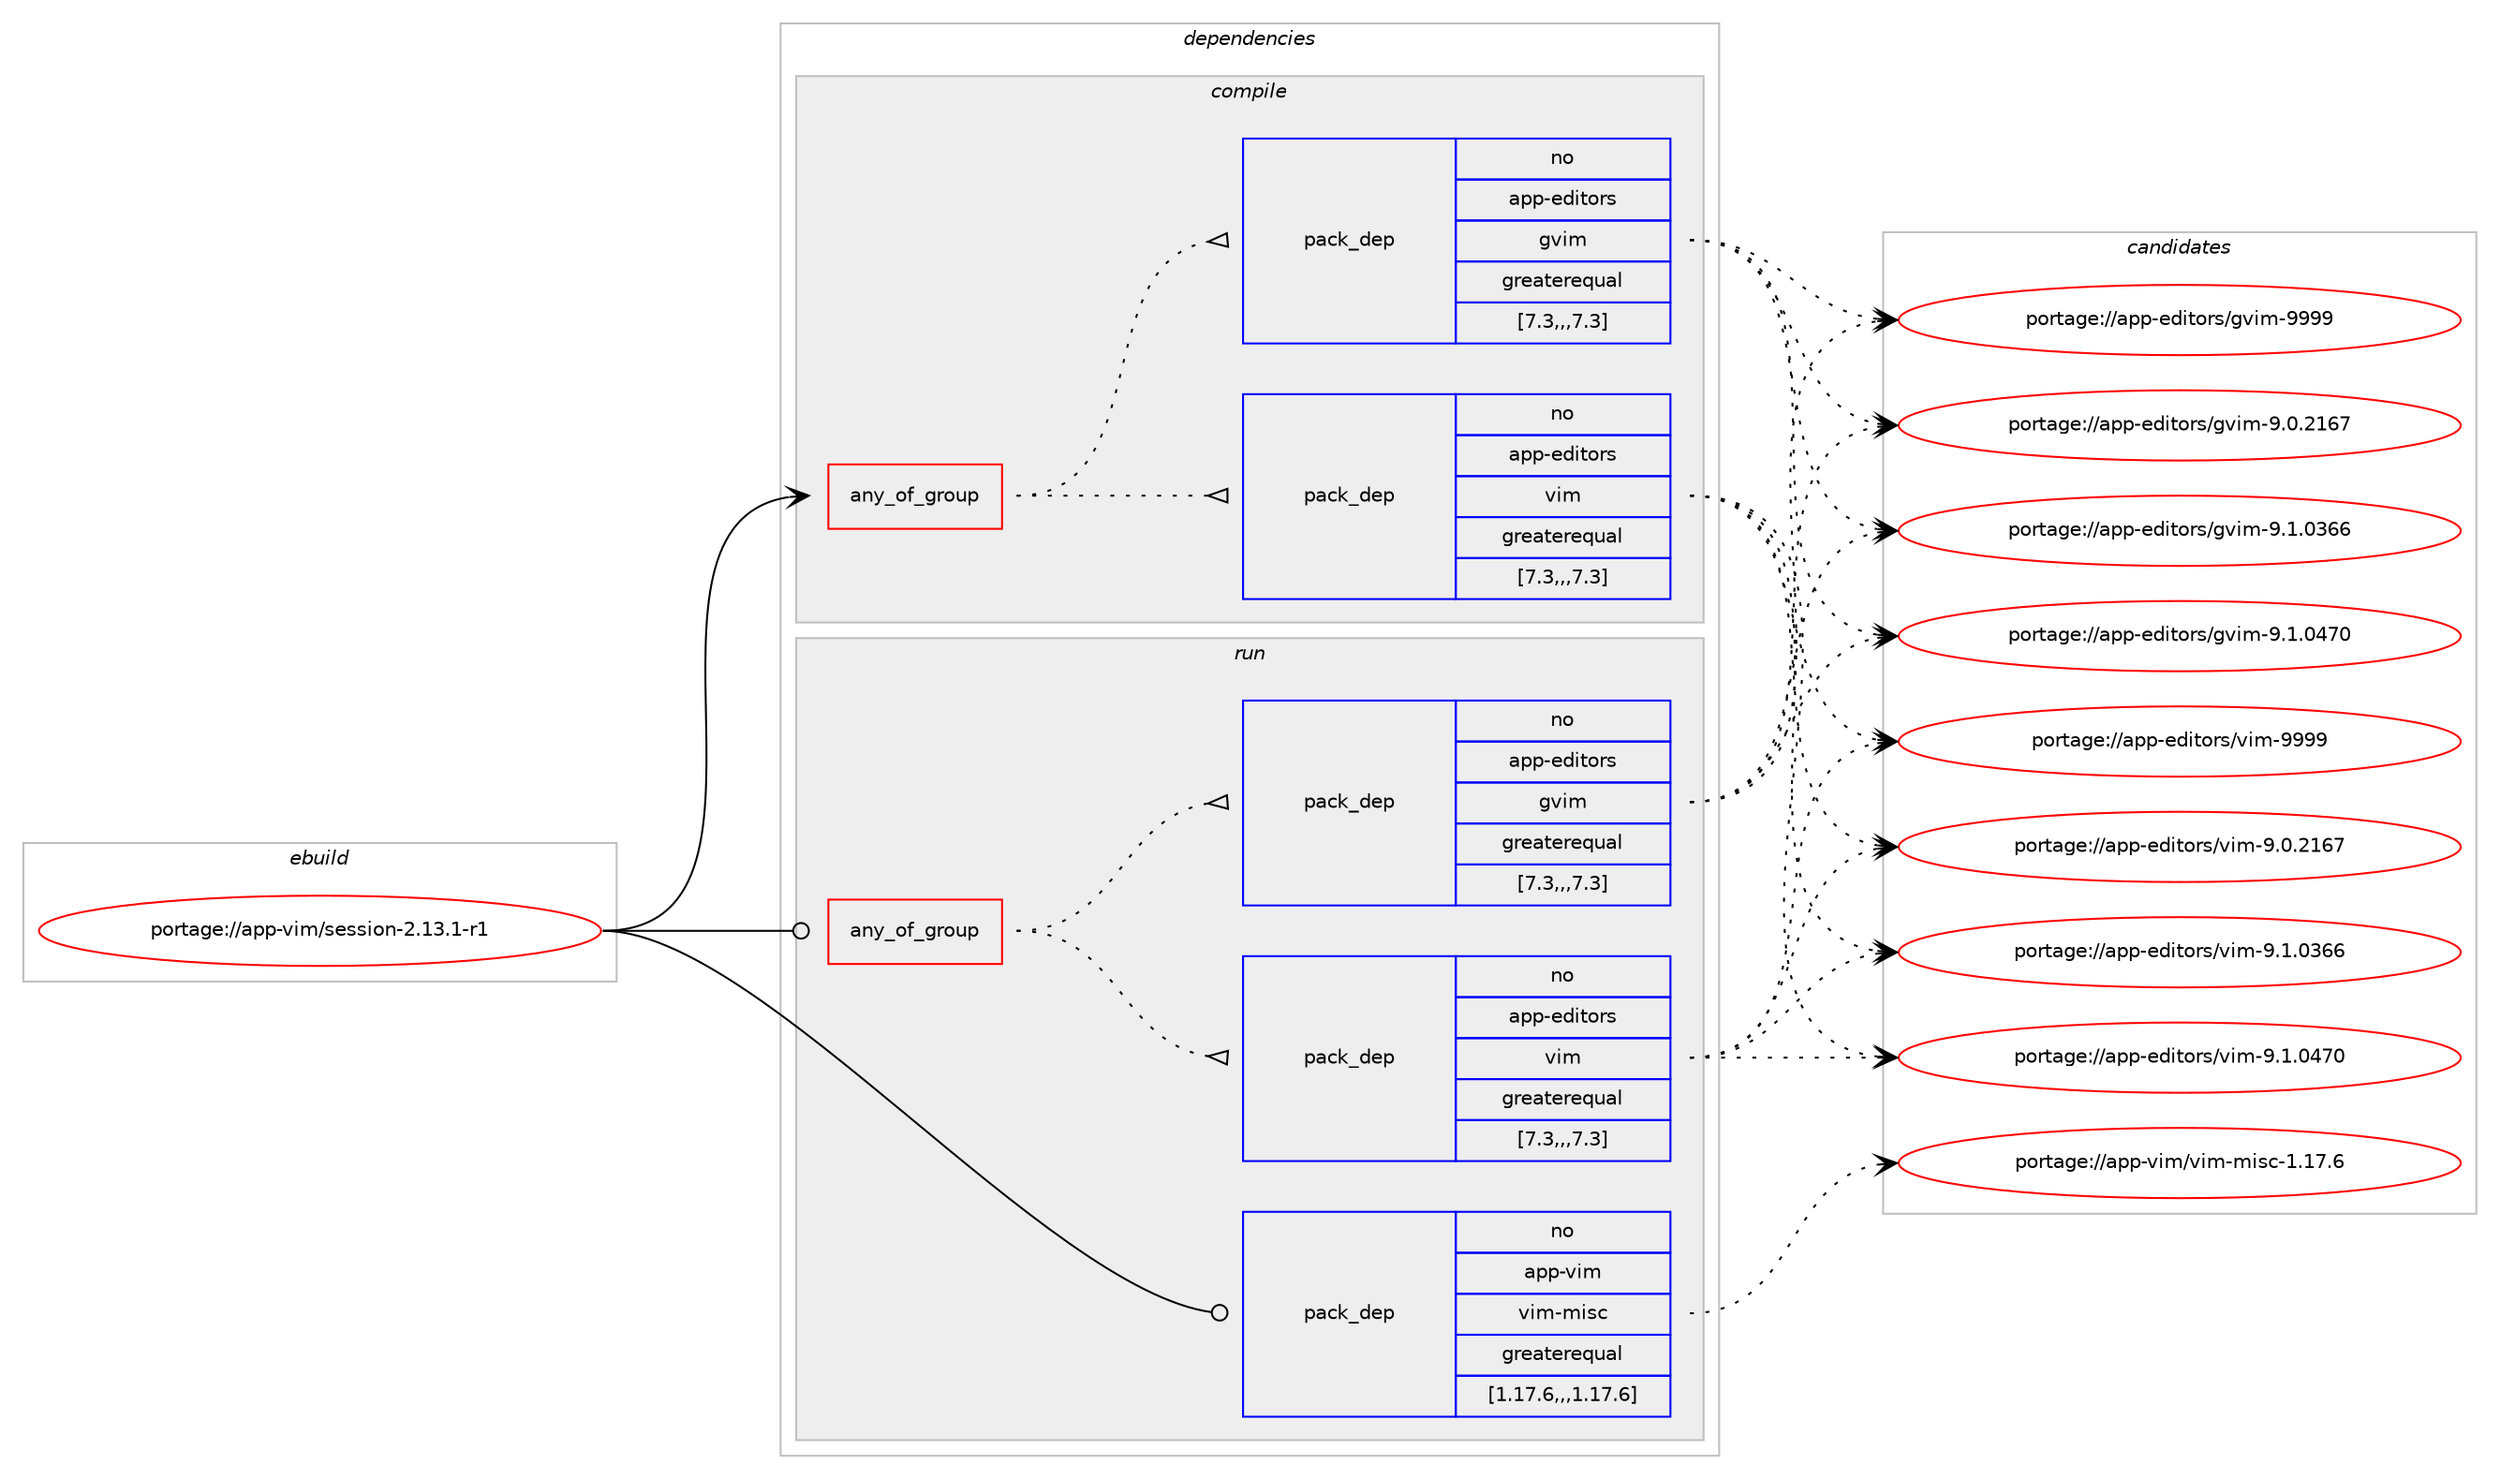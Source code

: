 digraph prolog {

# *************
# Graph options
# *************

newrank=true;
concentrate=true;
compound=true;
graph [rankdir=LR,fontname=Helvetica,fontsize=10,ranksep=1.5];#, ranksep=2.5, nodesep=0.2];
edge  [arrowhead=vee];
node  [fontname=Helvetica,fontsize=10];

# **********
# The ebuild
# **********

subgraph cluster_leftcol {
color=gray;
rank=same;
label=<<i>ebuild</i>>;
id [label="portage://app-vim/session-2.13.1-r1", color=red, width=4, href="../app-vim/session-2.13.1-r1.svg"];
}

# ****************
# The dependencies
# ****************

subgraph cluster_midcol {
color=gray;
label=<<i>dependencies</i>>;
subgraph cluster_compile {
fillcolor="#eeeeee";
style=filled;
label=<<i>compile</i>>;
subgraph any712 {
dependency60580 [label=<<TABLE BORDER="0" CELLBORDER="1" CELLSPACING="0" CELLPADDING="4"><TR><TD CELLPADDING="10">any_of_group</TD></TR></TABLE>>, shape=none, color=red];subgraph pack43874 {
dependency60581 [label=<<TABLE BORDER="0" CELLBORDER="1" CELLSPACING="0" CELLPADDING="4" WIDTH="220"><TR><TD ROWSPAN="6" CELLPADDING="30">pack_dep</TD></TR><TR><TD WIDTH="110">no</TD></TR><TR><TD>app-editors</TD></TR><TR><TD>vim</TD></TR><TR><TD>greaterequal</TD></TR><TR><TD>[7.3,,,7.3]</TD></TR></TABLE>>, shape=none, color=blue];
}
dependency60580:e -> dependency60581:w [weight=20,style="dotted",arrowhead="oinv"];
subgraph pack43875 {
dependency60582 [label=<<TABLE BORDER="0" CELLBORDER="1" CELLSPACING="0" CELLPADDING="4" WIDTH="220"><TR><TD ROWSPAN="6" CELLPADDING="30">pack_dep</TD></TR><TR><TD WIDTH="110">no</TD></TR><TR><TD>app-editors</TD></TR><TR><TD>gvim</TD></TR><TR><TD>greaterequal</TD></TR><TR><TD>[7.3,,,7.3]</TD></TR></TABLE>>, shape=none, color=blue];
}
dependency60580:e -> dependency60582:w [weight=20,style="dotted",arrowhead="oinv"];
}
id:e -> dependency60580:w [weight=20,style="solid",arrowhead="vee"];
}
subgraph cluster_compileandrun {
fillcolor="#eeeeee";
style=filled;
label=<<i>compile and run</i>>;
}
subgraph cluster_run {
fillcolor="#eeeeee";
style=filled;
label=<<i>run</i>>;
subgraph any713 {
dependency60583 [label=<<TABLE BORDER="0" CELLBORDER="1" CELLSPACING="0" CELLPADDING="4"><TR><TD CELLPADDING="10">any_of_group</TD></TR></TABLE>>, shape=none, color=red];subgraph pack43876 {
dependency60584 [label=<<TABLE BORDER="0" CELLBORDER="1" CELLSPACING="0" CELLPADDING="4" WIDTH="220"><TR><TD ROWSPAN="6" CELLPADDING="30">pack_dep</TD></TR><TR><TD WIDTH="110">no</TD></TR><TR><TD>app-editors</TD></TR><TR><TD>vim</TD></TR><TR><TD>greaterequal</TD></TR><TR><TD>[7.3,,,7.3]</TD></TR></TABLE>>, shape=none, color=blue];
}
dependency60583:e -> dependency60584:w [weight=20,style="dotted",arrowhead="oinv"];
subgraph pack43877 {
dependency60585 [label=<<TABLE BORDER="0" CELLBORDER="1" CELLSPACING="0" CELLPADDING="4" WIDTH="220"><TR><TD ROWSPAN="6" CELLPADDING="30">pack_dep</TD></TR><TR><TD WIDTH="110">no</TD></TR><TR><TD>app-editors</TD></TR><TR><TD>gvim</TD></TR><TR><TD>greaterequal</TD></TR><TR><TD>[7.3,,,7.3]</TD></TR></TABLE>>, shape=none, color=blue];
}
dependency60583:e -> dependency60585:w [weight=20,style="dotted",arrowhead="oinv"];
}
id:e -> dependency60583:w [weight=20,style="solid",arrowhead="odot"];
subgraph pack43878 {
dependency60586 [label=<<TABLE BORDER="0" CELLBORDER="1" CELLSPACING="0" CELLPADDING="4" WIDTH="220"><TR><TD ROWSPAN="6" CELLPADDING="30">pack_dep</TD></TR><TR><TD WIDTH="110">no</TD></TR><TR><TD>app-vim</TD></TR><TR><TD>vim-misc</TD></TR><TR><TD>greaterequal</TD></TR><TR><TD>[1.17.6,,,1.17.6]</TD></TR></TABLE>>, shape=none, color=blue];
}
id:e -> dependency60586:w [weight=20,style="solid",arrowhead="odot"];
}
}

# **************
# The candidates
# **************

subgraph cluster_choices {
rank=same;
color=gray;
label=<<i>candidates</i>>;

subgraph choice43874 {
color=black;
nodesep=1;
choice971121124510110010511611111411547118105109455746484650495455 [label="portage://app-editors/vim-9.0.2167", color=red, width=4,href="../app-editors/vim-9.0.2167.svg"];
choice971121124510110010511611111411547118105109455746494648515454 [label="portage://app-editors/vim-9.1.0366", color=red, width=4,href="../app-editors/vim-9.1.0366.svg"];
choice971121124510110010511611111411547118105109455746494648525548 [label="portage://app-editors/vim-9.1.0470", color=red, width=4,href="../app-editors/vim-9.1.0470.svg"];
choice9711211245101100105116111114115471181051094557575757 [label="portage://app-editors/vim-9999", color=red, width=4,href="../app-editors/vim-9999.svg"];
dependency60581:e -> choice971121124510110010511611111411547118105109455746484650495455:w [style=dotted,weight="100"];
dependency60581:e -> choice971121124510110010511611111411547118105109455746494648515454:w [style=dotted,weight="100"];
dependency60581:e -> choice971121124510110010511611111411547118105109455746494648525548:w [style=dotted,weight="100"];
dependency60581:e -> choice9711211245101100105116111114115471181051094557575757:w [style=dotted,weight="100"];
}
subgraph choice43875 {
color=black;
nodesep=1;
choice971121124510110010511611111411547103118105109455746484650495455 [label="portage://app-editors/gvim-9.0.2167", color=red, width=4,href="../app-editors/gvim-9.0.2167.svg"];
choice971121124510110010511611111411547103118105109455746494648515454 [label="portage://app-editors/gvim-9.1.0366", color=red, width=4,href="../app-editors/gvim-9.1.0366.svg"];
choice971121124510110010511611111411547103118105109455746494648525548 [label="portage://app-editors/gvim-9.1.0470", color=red, width=4,href="../app-editors/gvim-9.1.0470.svg"];
choice9711211245101100105116111114115471031181051094557575757 [label="portage://app-editors/gvim-9999", color=red, width=4,href="../app-editors/gvim-9999.svg"];
dependency60582:e -> choice971121124510110010511611111411547103118105109455746484650495455:w [style=dotted,weight="100"];
dependency60582:e -> choice971121124510110010511611111411547103118105109455746494648515454:w [style=dotted,weight="100"];
dependency60582:e -> choice971121124510110010511611111411547103118105109455746494648525548:w [style=dotted,weight="100"];
dependency60582:e -> choice9711211245101100105116111114115471031181051094557575757:w [style=dotted,weight="100"];
}
subgraph choice43876 {
color=black;
nodesep=1;
choice971121124510110010511611111411547118105109455746484650495455 [label="portage://app-editors/vim-9.0.2167", color=red, width=4,href="../app-editors/vim-9.0.2167.svg"];
choice971121124510110010511611111411547118105109455746494648515454 [label="portage://app-editors/vim-9.1.0366", color=red, width=4,href="../app-editors/vim-9.1.0366.svg"];
choice971121124510110010511611111411547118105109455746494648525548 [label="portage://app-editors/vim-9.1.0470", color=red, width=4,href="../app-editors/vim-9.1.0470.svg"];
choice9711211245101100105116111114115471181051094557575757 [label="portage://app-editors/vim-9999", color=red, width=4,href="../app-editors/vim-9999.svg"];
dependency60584:e -> choice971121124510110010511611111411547118105109455746484650495455:w [style=dotted,weight="100"];
dependency60584:e -> choice971121124510110010511611111411547118105109455746494648515454:w [style=dotted,weight="100"];
dependency60584:e -> choice971121124510110010511611111411547118105109455746494648525548:w [style=dotted,weight="100"];
dependency60584:e -> choice9711211245101100105116111114115471181051094557575757:w [style=dotted,weight="100"];
}
subgraph choice43877 {
color=black;
nodesep=1;
choice971121124510110010511611111411547103118105109455746484650495455 [label="portage://app-editors/gvim-9.0.2167", color=red, width=4,href="../app-editors/gvim-9.0.2167.svg"];
choice971121124510110010511611111411547103118105109455746494648515454 [label="portage://app-editors/gvim-9.1.0366", color=red, width=4,href="../app-editors/gvim-9.1.0366.svg"];
choice971121124510110010511611111411547103118105109455746494648525548 [label="portage://app-editors/gvim-9.1.0470", color=red, width=4,href="../app-editors/gvim-9.1.0470.svg"];
choice9711211245101100105116111114115471031181051094557575757 [label="portage://app-editors/gvim-9999", color=red, width=4,href="../app-editors/gvim-9999.svg"];
dependency60585:e -> choice971121124510110010511611111411547103118105109455746484650495455:w [style=dotted,weight="100"];
dependency60585:e -> choice971121124510110010511611111411547103118105109455746494648515454:w [style=dotted,weight="100"];
dependency60585:e -> choice971121124510110010511611111411547103118105109455746494648525548:w [style=dotted,weight="100"];
dependency60585:e -> choice9711211245101100105116111114115471031181051094557575757:w [style=dotted,weight="100"];
}
subgraph choice43878 {
color=black;
nodesep=1;
choice971121124511810510947118105109451091051159945494649554654 [label="portage://app-vim/vim-misc-1.17.6", color=red, width=4,href="../app-vim/vim-misc-1.17.6.svg"];
dependency60586:e -> choice971121124511810510947118105109451091051159945494649554654:w [style=dotted,weight="100"];
}
}

}
